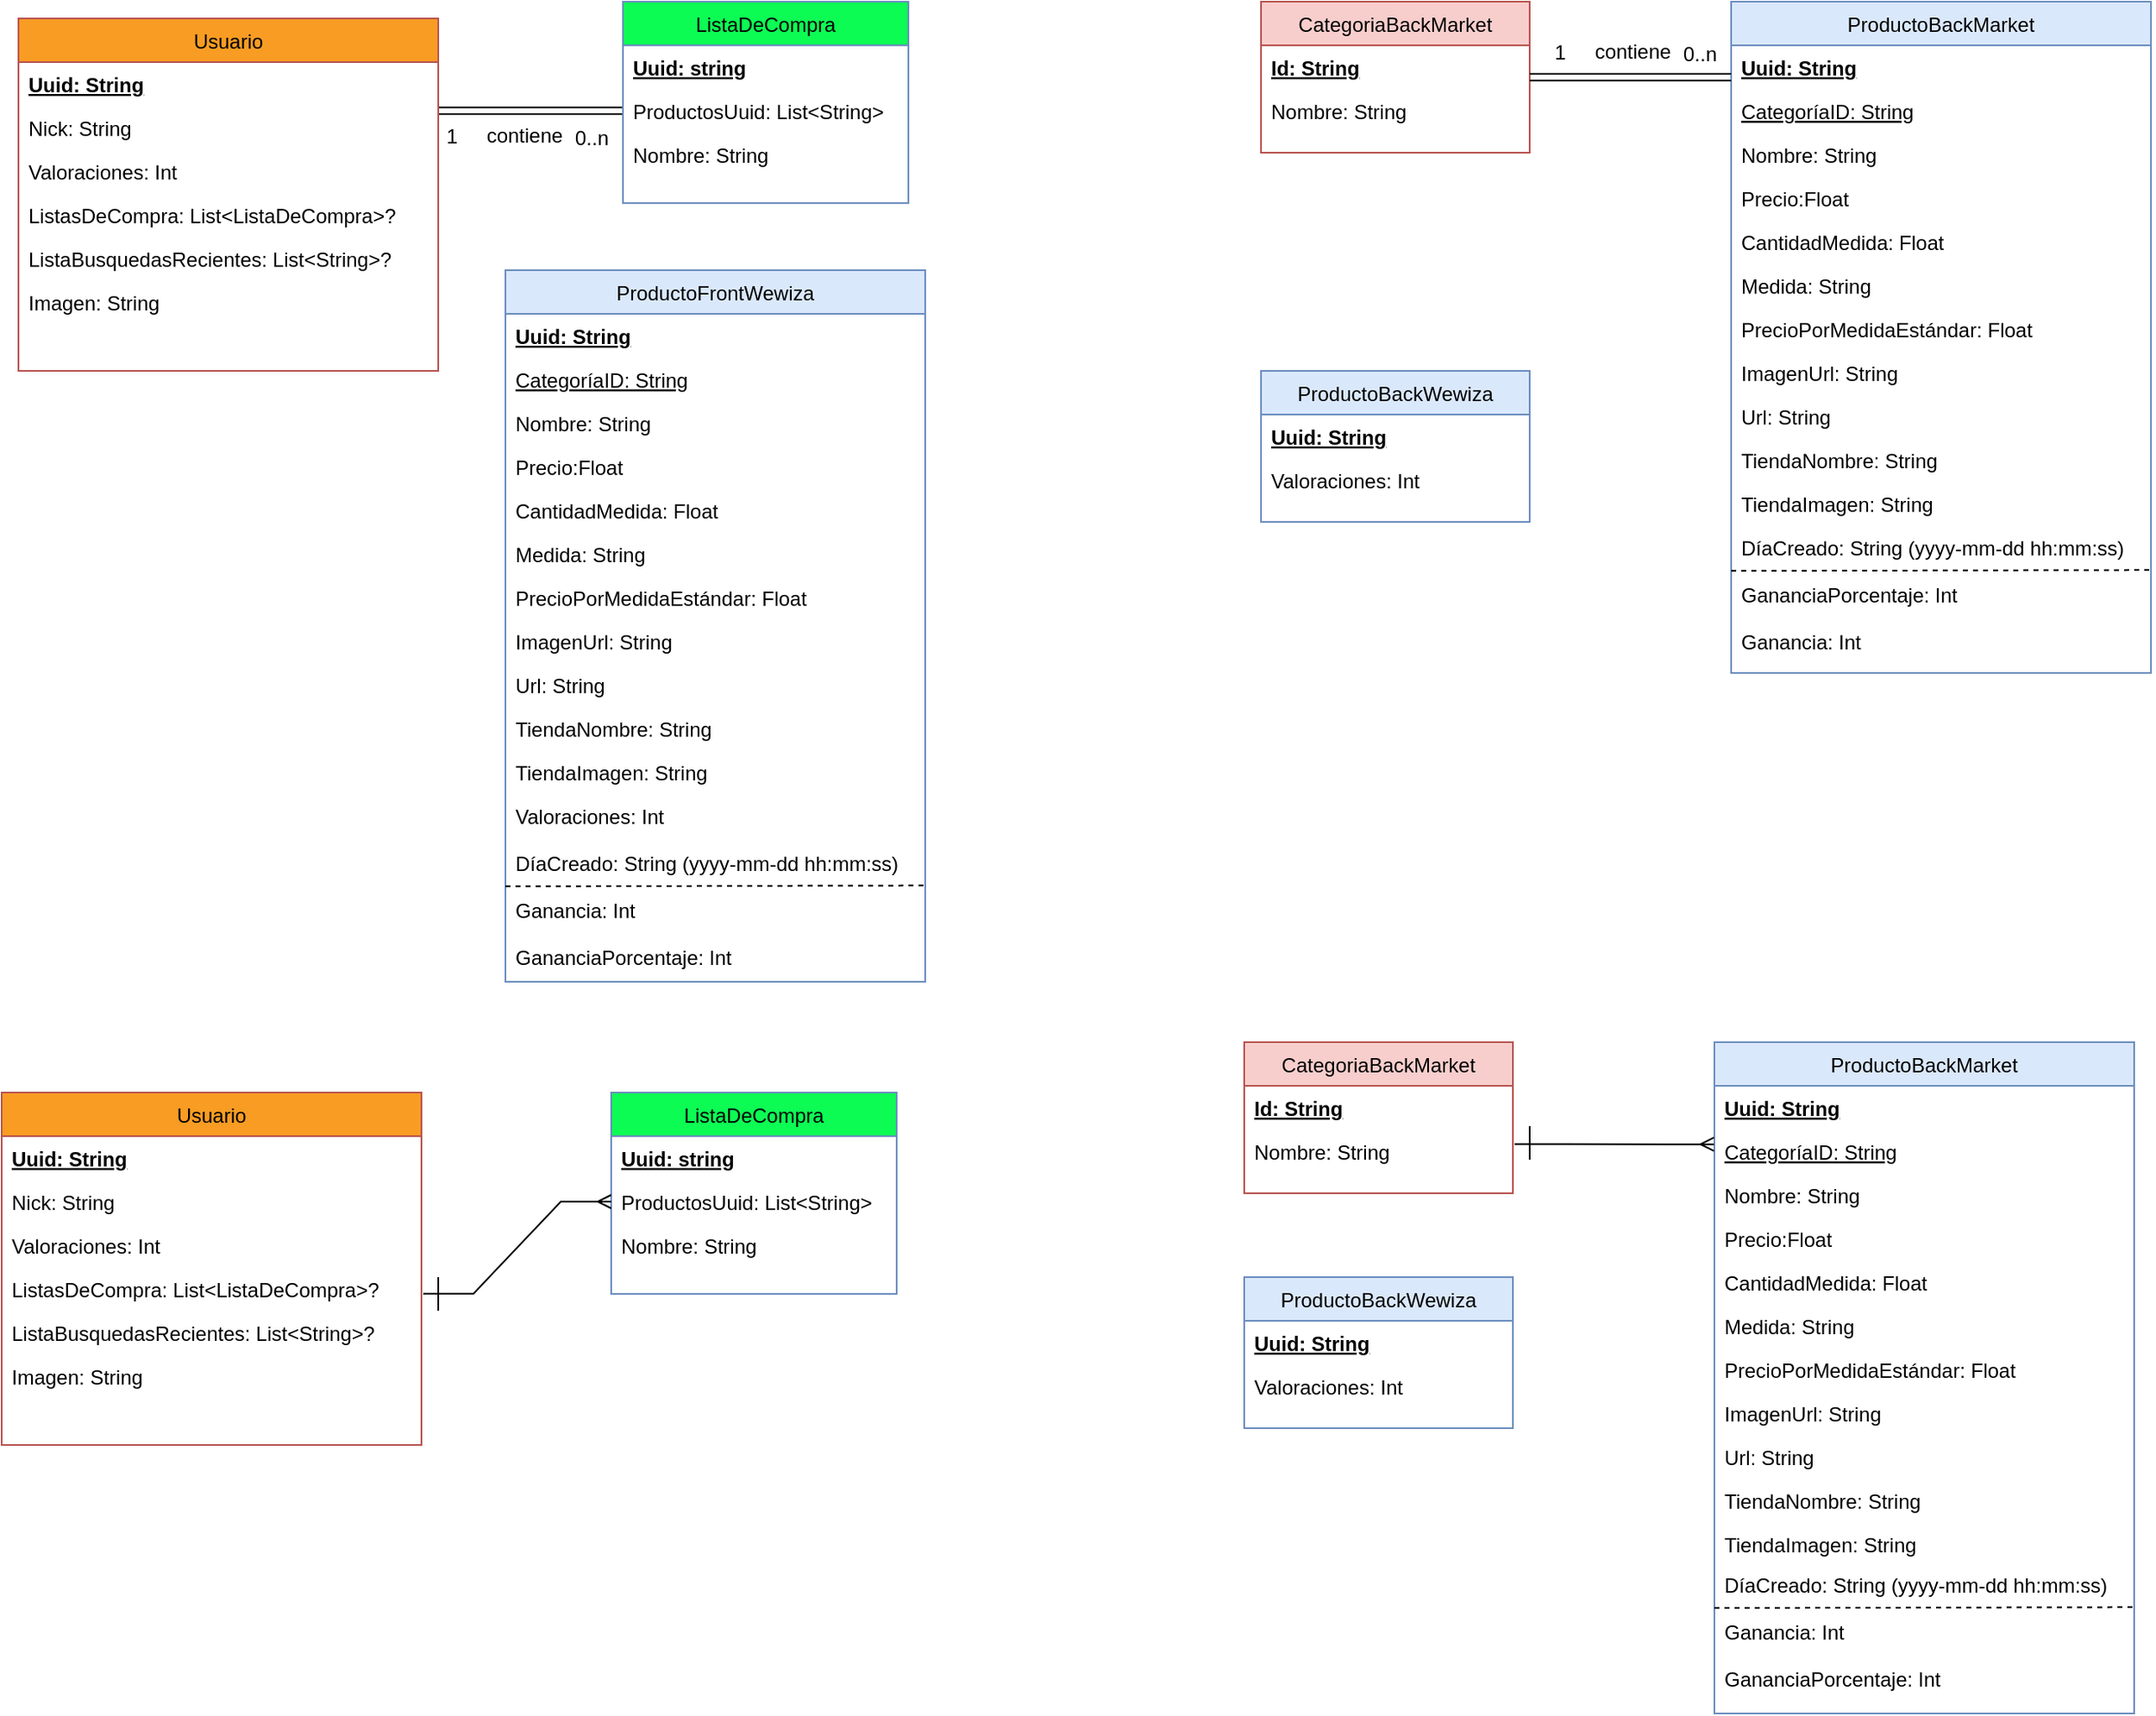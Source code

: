 <mxfile version="24.1.0" type="device">
  <diagram id="C5RBs43oDa-KdzZeNtuy" name="Page-1">
    <mxGraphModel dx="2550" dy="932" grid="1" gridSize="10" guides="1" tooltips="1" connect="1" arrows="1" fold="1" page="1" pageScale="1" pageWidth="827" pageHeight="1169" math="0" shadow="0">
      <root>
        <mxCell id="WIyWlLk6GJQsqaUBKTNV-0" />
        <mxCell id="WIyWlLk6GJQsqaUBKTNV-1" parent="WIyWlLk6GJQsqaUBKTNV-0" />
        <mxCell id="zkfFHV4jXpPFQw0GAbJ--0" value="CategoriaBackMarket" style="swimlane;fontStyle=0;align=center;verticalAlign=top;childLayout=stackLayout;horizontal=1;startSize=26;horizontalStack=0;resizeParent=1;resizeLast=0;collapsible=1;marginBottom=0;rounded=0;shadow=0;strokeWidth=1;fillColor=#f8cecc;strokeColor=#b85450;" parent="WIyWlLk6GJQsqaUBKTNV-1" vertex="1">
          <mxGeometry x="170" y="30" width="160" height="90" as="geometry">
            <mxRectangle x="230" y="140" width="160" height="26" as="alternateBounds" />
          </mxGeometry>
        </mxCell>
        <mxCell id="zkfFHV4jXpPFQw0GAbJ--1" value="Id: String" style="text;align=left;verticalAlign=top;spacingLeft=4;spacingRight=4;overflow=hidden;rotatable=0;points=[[0,0.5],[1,0.5]];portConstraint=eastwest;fontStyle=5" parent="zkfFHV4jXpPFQw0GAbJ--0" vertex="1">
          <mxGeometry y="26" width="160" height="26" as="geometry" />
        </mxCell>
        <mxCell id="zkfFHV4jXpPFQw0GAbJ--2" value="Nombre: String " style="text;align=left;verticalAlign=top;spacingLeft=4;spacingRight=4;overflow=hidden;rotatable=0;points=[[0,0.5],[1,0.5]];portConstraint=eastwest;rounded=0;shadow=0;html=0;" parent="zkfFHV4jXpPFQw0GAbJ--0" vertex="1">
          <mxGeometry y="52" width="160" height="26" as="geometry" />
        </mxCell>
        <mxCell id="PHjL3zb4E9agfxHtKEJs-16" value="" style="shadow=0;strokeWidth=1;rounded=0;curved=0;endFill=1;edgeStyle=elbowEdgeStyle;elbow=vertical;shape=link;" parent="WIyWlLk6GJQsqaUBKTNV-1" source="PHjL3zb4E9agfxHtKEJs-0" target="PHjL3zb4E9agfxHtKEJs-4" edge="1">
          <mxGeometry x="0.5" y="41" relative="1" as="geometry">
            <mxPoint x="-340" y="122" as="sourcePoint" />
            <mxPoint x="-180" y="122" as="targetPoint" />
            <mxPoint x="-40" y="32" as="offset" />
          </mxGeometry>
        </mxCell>
        <mxCell id="zkfFHV4jXpPFQw0GAbJ--17" value="ProductoBackMarket" style="swimlane;fontStyle=0;align=center;verticalAlign=top;childLayout=stackLayout;horizontal=1;startSize=26;horizontalStack=0;resizeParent=1;resizeLast=0;collapsible=1;marginBottom=0;rounded=0;shadow=0;strokeWidth=1;fillColor=#dae8fc;strokeColor=#6c8ebf;" parent="WIyWlLk6GJQsqaUBKTNV-1" vertex="1">
          <mxGeometry x="450" y="30" width="250" height="400" as="geometry">
            <mxRectangle x="510" y="110" width="160" height="26" as="alternateBounds" />
          </mxGeometry>
        </mxCell>
        <mxCell id="zkfFHV4jXpPFQw0GAbJ--18" value="Uuid: String" style="text;align=left;verticalAlign=top;spacingLeft=4;spacingRight=4;overflow=hidden;rotatable=0;points=[[0,0.5],[1,0.5]];portConstraint=eastwest;fontStyle=5" parent="zkfFHV4jXpPFQw0GAbJ--17" vertex="1">
          <mxGeometry y="26" width="250" height="26" as="geometry" />
        </mxCell>
        <mxCell id="zkfFHV4jXpPFQw0GAbJ--21" value="CategoríaID: String" style="text;align=left;verticalAlign=top;spacingLeft=4;spacingRight=4;overflow=hidden;rotatable=0;points=[[0,0.5],[1,0.5]];portConstraint=eastwest;rounded=0;shadow=0;html=0;fontStyle=4" parent="zkfFHV4jXpPFQw0GAbJ--17" vertex="1">
          <mxGeometry y="52" width="250" height="26" as="geometry" />
        </mxCell>
        <mxCell id="zkfFHV4jXpPFQw0GAbJ--20" value="Nombre: String " style="text;align=left;verticalAlign=top;spacingLeft=4;spacingRight=4;overflow=hidden;rotatable=0;points=[[0,0.5],[1,0.5]];portConstraint=eastwest;rounded=0;shadow=0;html=0;" parent="zkfFHV4jXpPFQw0GAbJ--17" vertex="1">
          <mxGeometry y="78" width="250" height="26" as="geometry" />
        </mxCell>
        <mxCell id="Ql1Ml1l2v5iubV9nircI-4" value="Precio:Float" style="text;align=left;verticalAlign=top;spacingLeft=4;spacingRight=4;overflow=hidden;rotatable=0;points=[[0,0.5],[1,0.5]];portConstraint=eastwest;rounded=0;shadow=0;html=0;" parent="zkfFHV4jXpPFQw0GAbJ--17" vertex="1">
          <mxGeometry y="104" width="250" height="26" as="geometry" />
        </mxCell>
        <mxCell id="aAiKhxAjhlQlhm9DLPLD-0" value="CantidadMedida: Float" style="text;align=left;verticalAlign=top;spacingLeft=4;spacingRight=4;overflow=hidden;rotatable=0;points=[[0,0.5],[1,0.5]];portConstraint=eastwest;rounded=0;shadow=0;html=0;" parent="zkfFHV4jXpPFQw0GAbJ--17" vertex="1">
          <mxGeometry y="130" width="250" height="26" as="geometry" />
        </mxCell>
        <mxCell id="W3xqGxwHMfC7LbUezWf3-0" value="Medida: String " style="text;align=left;verticalAlign=top;spacingLeft=4;spacingRight=4;overflow=hidden;rotatable=0;points=[[0,0.5],[1,0.5]];portConstraint=eastwest;rounded=0;shadow=0;html=0;" parent="zkfFHV4jXpPFQw0GAbJ--17" vertex="1">
          <mxGeometry y="156" width="250" height="26" as="geometry" />
        </mxCell>
        <mxCell id="Ql1Ml1l2v5iubV9nircI-5" value="PrecioPorMedidaEstándar: Float&#xa;" style="text;align=left;verticalAlign=top;spacingLeft=4;spacingRight=4;overflow=hidden;rotatable=0;points=[[0,0.5],[1,0.5]];portConstraint=eastwest;rounded=0;shadow=0;html=0;" parent="zkfFHV4jXpPFQw0GAbJ--17" vertex="1">
          <mxGeometry y="182" width="250" height="26" as="geometry" />
        </mxCell>
        <mxCell id="Ql1Ml1l2v5iubV9nircI-0" value="ImagenUrl: String " style="text;align=left;verticalAlign=top;spacingLeft=4;spacingRight=4;overflow=hidden;rotatable=0;points=[[0,0.5],[1,0.5]];portConstraint=eastwest;rounded=0;shadow=0;html=0;" parent="zkfFHV4jXpPFQw0GAbJ--17" vertex="1">
          <mxGeometry y="208" width="250" height="26" as="geometry" />
        </mxCell>
        <mxCell id="Ql1Ml1l2v5iubV9nircI-1" value="Url: String " style="text;align=left;verticalAlign=top;spacingLeft=4;spacingRight=4;overflow=hidden;rotatable=0;points=[[0,0.5],[1,0.5]];portConstraint=eastwest;rounded=0;shadow=0;html=0;" parent="zkfFHV4jXpPFQw0GAbJ--17" vertex="1">
          <mxGeometry y="234" width="250" height="26" as="geometry" />
        </mxCell>
        <mxCell id="Ql1Ml1l2v5iubV9nircI-6" value="TiendaNombre: String &#xa;" style="text;align=left;verticalAlign=top;spacingLeft=4;spacingRight=4;overflow=hidden;rotatable=0;points=[[0,0.5],[1,0.5]];portConstraint=eastwest;rounded=0;shadow=0;html=0;" parent="zkfFHV4jXpPFQw0GAbJ--17" vertex="1">
          <mxGeometry y="260" width="250" height="26" as="geometry" />
        </mxCell>
        <mxCell id="W3xqGxwHMfC7LbUezWf3-1" value="TiendaImagen: String &#xa;" style="text;align=left;verticalAlign=top;spacingLeft=4;spacingRight=4;overflow=hidden;rotatable=0;points=[[0,0.5],[1,0.5]];portConstraint=eastwest;rounded=0;shadow=0;html=0;" parent="zkfFHV4jXpPFQw0GAbJ--17" vertex="1">
          <mxGeometry y="286" width="250" height="26" as="geometry" />
        </mxCell>
        <mxCell id="MnEddzKOCu1XCt_CTNCC-14" value="DíaCreado: String (yyyy-mm-dd hh:mm:ss)" style="text;align=left;verticalAlign=top;spacingLeft=4;spacingRight=4;overflow=hidden;rotatable=0;points=[[0,0.5],[1,0.5]];portConstraint=eastwest;rounded=0;shadow=0;html=0;" vertex="1" parent="zkfFHV4jXpPFQw0GAbJ--17">
          <mxGeometry y="312" width="250" height="28" as="geometry" />
        </mxCell>
        <mxCell id="MnEddzKOCu1XCt_CTNCC-15" value="" style="endArrow=none;dashed=1;html=1;rounded=0;entryX=1.002;entryY=0.952;entryDx=0;entryDy=0;entryPerimeter=0;" edge="1" parent="zkfFHV4jXpPFQw0GAbJ--17" target="MnEddzKOCu1XCt_CTNCC-14">
          <mxGeometry width="50" height="50" relative="1" as="geometry">
            <mxPoint y="339.17" as="sourcePoint" />
            <mxPoint x="200" y="339.17" as="targetPoint" />
          </mxGeometry>
        </mxCell>
        <mxCell id="MnEddzKOCu1XCt_CTNCC-17" value="GananciaPorcentaje: Int&#xa;" style="text;align=left;verticalAlign=top;spacingLeft=4;spacingRight=4;overflow=hidden;rotatable=0;points=[[0,0.5],[1,0.5]];portConstraint=eastwest;rounded=0;shadow=0;html=0;" vertex="1" parent="zkfFHV4jXpPFQw0GAbJ--17">
          <mxGeometry y="340" width="250" height="28" as="geometry" />
        </mxCell>
        <mxCell id="MnEddzKOCu1XCt_CTNCC-16" value="Ganancia: Int&#xa;" style="text;align=left;verticalAlign=top;spacingLeft=4;spacingRight=4;overflow=hidden;rotatable=0;points=[[0,0.5],[1,0.5]];portConstraint=eastwest;rounded=0;shadow=0;html=0;" vertex="1" parent="zkfFHV4jXpPFQw0GAbJ--17">
          <mxGeometry y="368" width="250" height="28" as="geometry" />
        </mxCell>
        <mxCell id="zkfFHV4jXpPFQw0GAbJ--26" value="" style="endArrow=open;shadow=0;strokeWidth=1;rounded=0;curved=0;endFill=1;edgeStyle=elbowEdgeStyle;elbow=vertical;shape=link;" parent="WIyWlLk6GJQsqaUBKTNV-1" source="zkfFHV4jXpPFQw0GAbJ--0" target="zkfFHV4jXpPFQw0GAbJ--17" edge="1">
          <mxGeometry x="0.5" y="41" relative="1" as="geometry">
            <mxPoint x="320" y="112" as="sourcePoint" />
            <mxPoint x="480" y="112" as="targetPoint" />
            <mxPoint x="-40" y="32" as="offset" />
          </mxGeometry>
        </mxCell>
        <mxCell id="zkfFHV4jXpPFQw0GAbJ--28" value="0..n" style="resizable=0;align=right;verticalAlign=bottom;labelBackgroundColor=none;fontSize=12;" parent="zkfFHV4jXpPFQw0GAbJ--26" connectable="0" vertex="1">
          <mxGeometry x="1" relative="1" as="geometry">
            <mxPoint x="-7" y="-5" as="offset" />
          </mxGeometry>
        </mxCell>
        <mxCell id="zkfFHV4jXpPFQw0GAbJ--29" value="contiene" style="text;html=1;resizable=0;points=[];;align=center;verticalAlign=middle;labelBackgroundColor=none;rounded=0;shadow=0;strokeWidth=1;fontSize=12;" parent="zkfFHV4jXpPFQw0GAbJ--26" vertex="1" connectable="0">
          <mxGeometry x="0.5" y="49" relative="1" as="geometry">
            <mxPoint x="-29" y="34" as="offset" />
          </mxGeometry>
        </mxCell>
        <mxCell id="PHjL3zb4E9agfxHtKEJs-0" value="Usuario" style="swimlane;fontStyle=0;align=center;verticalAlign=top;childLayout=stackLayout;horizontal=1;startSize=26;horizontalStack=0;resizeParent=1;resizeLast=0;collapsible=1;marginBottom=0;rounded=0;shadow=0;strokeWidth=1;fillColor=#F89C23;strokeColor=#b85450;" parent="WIyWlLk6GJQsqaUBKTNV-1" vertex="1">
          <mxGeometry x="-570" y="40" width="250" height="210" as="geometry">
            <mxRectangle x="230" y="140" width="160" height="26" as="alternateBounds" />
          </mxGeometry>
        </mxCell>
        <mxCell id="PHjL3zb4E9agfxHtKEJs-1" value="Uuid: String" style="text;align=left;verticalAlign=top;spacingLeft=4;spacingRight=4;overflow=hidden;rotatable=0;points=[[0,0.5],[1,0.5]];portConstraint=eastwest;fontStyle=5" parent="PHjL3zb4E9agfxHtKEJs-0" vertex="1">
          <mxGeometry y="26" width="250" height="26" as="geometry" />
        </mxCell>
        <mxCell id="PHjL3zb4E9agfxHtKEJs-2" value="Nick: String " style="text;align=left;verticalAlign=top;spacingLeft=4;spacingRight=4;overflow=hidden;rotatable=0;points=[[0,0.5],[1,0.5]];portConstraint=eastwest;rounded=0;shadow=0;html=0;" parent="PHjL3zb4E9agfxHtKEJs-0" vertex="1">
          <mxGeometry y="52" width="250" height="26" as="geometry" />
        </mxCell>
        <mxCell id="PHjL3zb4E9agfxHtKEJs-22" value="Valoraciones: Int" style="text;align=left;verticalAlign=top;spacingLeft=4;spacingRight=4;overflow=hidden;rotatable=0;points=[[0,0.5],[1,0.5]];portConstraint=eastwest;rounded=0;shadow=0;html=0;" parent="PHjL3zb4E9agfxHtKEJs-0" vertex="1">
          <mxGeometry y="78" width="250" height="26" as="geometry" />
        </mxCell>
        <mxCell id="PHjL3zb4E9agfxHtKEJs-23" value="ListasDeCompra: List&lt;ListaDeCompra&gt;?" style="text;align=left;verticalAlign=top;spacingLeft=4;spacingRight=4;overflow=hidden;rotatable=0;points=[[0,0.5],[1,0.5]];portConstraint=eastwest;rounded=0;shadow=0;html=0;" parent="PHjL3zb4E9agfxHtKEJs-0" vertex="1">
          <mxGeometry y="104" width="250" height="26" as="geometry" />
        </mxCell>
        <mxCell id="t4gH8uNC81vJ_iAcrpW_-8" value="ListaBusquedasRecientes: List&lt;String&gt;?" style="text;align=left;verticalAlign=top;spacingLeft=4;spacingRight=4;overflow=hidden;rotatable=0;points=[[0,0.5],[1,0.5]];portConstraint=eastwest;rounded=0;shadow=0;html=0;" parent="PHjL3zb4E9agfxHtKEJs-0" vertex="1">
          <mxGeometry y="130" width="250" height="26" as="geometry" />
        </mxCell>
        <mxCell id="t4gH8uNC81vJ_iAcrpW_-9" value="Imagen: String " style="text;align=left;verticalAlign=top;spacingLeft=4;spacingRight=4;overflow=hidden;rotatable=0;points=[[0,0.5],[1,0.5]];portConstraint=eastwest;rounded=0;shadow=0;html=0;" parent="PHjL3zb4E9agfxHtKEJs-0" vertex="1">
          <mxGeometry y="156" width="250" height="26" as="geometry" />
        </mxCell>
        <mxCell id="PHjL3zb4E9agfxHtKEJs-4" value="ListaDeCompra" style="swimlane;fontStyle=0;align=center;verticalAlign=top;childLayout=stackLayout;horizontal=1;startSize=26;horizontalStack=0;resizeParent=1;resizeLast=0;collapsible=1;marginBottom=0;rounded=0;shadow=0;strokeWidth=1;fillColor=#0DFC54;strokeColor=#6c8ebf;" parent="WIyWlLk6GJQsqaUBKTNV-1" vertex="1">
          <mxGeometry x="-210" y="30" width="170" height="120" as="geometry">
            <mxRectangle x="510" y="110" width="160" height="26" as="alternateBounds" />
          </mxGeometry>
        </mxCell>
        <mxCell id="PHjL3zb4E9agfxHtKEJs-5" value="Uuid: string" style="text;align=left;verticalAlign=top;spacingLeft=4;spacingRight=4;overflow=hidden;rotatable=0;points=[[0,0.5],[1,0.5]];portConstraint=eastwest;fontStyle=5" parent="PHjL3zb4E9agfxHtKEJs-4" vertex="1">
          <mxGeometry y="26" width="170" height="26" as="geometry" />
        </mxCell>
        <mxCell id="PHjL3zb4E9agfxHtKEJs-76" value="ProductosUuid: List&lt;String&gt;" style="text;align=left;verticalAlign=top;spacingLeft=4;spacingRight=4;overflow=hidden;rotatable=0;points=[[0,0.5],[1,0.5]];portConstraint=eastwest;rounded=0;shadow=0;html=0;" parent="PHjL3zb4E9agfxHtKEJs-4" vertex="1">
          <mxGeometry y="52" width="170" height="26" as="geometry" />
        </mxCell>
        <mxCell id="t4gH8uNC81vJ_iAcrpW_-14" value="Nombre: String" style="text;align=left;verticalAlign=top;spacingLeft=4;spacingRight=4;overflow=hidden;rotatable=0;points=[[0,0.5],[1,0.5]];portConstraint=eastwest;rounded=0;shadow=0;html=0;" parent="PHjL3zb4E9agfxHtKEJs-4" vertex="1">
          <mxGeometry y="78" width="170" height="26" as="geometry" />
        </mxCell>
        <mxCell id="PHjL3zb4E9agfxHtKEJs-42" value="ProductoBackWewiza" style="swimlane;fontStyle=0;align=center;verticalAlign=top;childLayout=stackLayout;horizontal=1;startSize=26;horizontalStack=0;resizeParent=1;resizeLast=0;collapsible=1;marginBottom=0;rounded=0;shadow=0;strokeWidth=1;fillColor=#dae8fc;strokeColor=#6c8ebf;" parent="WIyWlLk6GJQsqaUBKTNV-1" vertex="1">
          <mxGeometry x="170" y="250" width="160" height="90" as="geometry">
            <mxRectangle x="510" y="110" width="160" height="26" as="alternateBounds" />
          </mxGeometry>
        </mxCell>
        <mxCell id="PHjL3zb4E9agfxHtKEJs-43" value="Uuid: String" style="text;align=left;verticalAlign=top;spacingLeft=4;spacingRight=4;overflow=hidden;rotatable=0;points=[[0,0.5],[1,0.5]];portConstraint=eastwest;fontStyle=5" parent="PHjL3zb4E9agfxHtKEJs-42" vertex="1">
          <mxGeometry y="26" width="160" height="26" as="geometry" />
        </mxCell>
        <mxCell id="PHjL3zb4E9agfxHtKEJs-45" value="Valoraciones: Int&#xa;" style="text;align=left;verticalAlign=top;spacingLeft=4;spacingRight=4;overflow=hidden;rotatable=0;points=[[0,0.5],[1,0.5]];portConstraint=eastwest;rounded=0;shadow=0;html=0;" parent="PHjL3zb4E9agfxHtKEJs-42" vertex="1">
          <mxGeometry y="52" width="160" height="28" as="geometry" />
        </mxCell>
        <mxCell id="PHjL3zb4E9agfxHtKEJs-46" value="ProductoFrontWewiza" style="swimlane;fontStyle=0;align=center;verticalAlign=top;childLayout=stackLayout;horizontal=1;startSize=26;horizontalStack=0;resizeParent=1;resizeLast=0;collapsible=1;marginBottom=0;rounded=0;shadow=0;strokeWidth=1;fillColor=#dae8fc;strokeColor=#6c8ebf;" parent="WIyWlLk6GJQsqaUBKTNV-1" vertex="1">
          <mxGeometry x="-280" y="190" width="250" height="424" as="geometry">
            <mxRectangle x="510" y="110" width="160" height="26" as="alternateBounds" />
          </mxGeometry>
        </mxCell>
        <mxCell id="PHjL3zb4E9agfxHtKEJs-47" value="Uuid: String" style="text;align=left;verticalAlign=top;spacingLeft=4;spacingRight=4;overflow=hidden;rotatable=0;points=[[0,0.5],[1,0.5]];portConstraint=eastwest;fontStyle=5" parent="PHjL3zb4E9agfxHtKEJs-46" vertex="1">
          <mxGeometry y="26" width="250" height="26" as="geometry" />
        </mxCell>
        <mxCell id="PHjL3zb4E9agfxHtKEJs-48" value="CategoríaID: String" style="text;align=left;verticalAlign=top;spacingLeft=4;spacingRight=4;overflow=hidden;rotatable=0;points=[[0,0.5],[1,0.5]];portConstraint=eastwest;rounded=0;shadow=0;html=0;fontStyle=4" parent="PHjL3zb4E9agfxHtKEJs-46" vertex="1">
          <mxGeometry y="52" width="250" height="26" as="geometry" />
        </mxCell>
        <mxCell id="PHjL3zb4E9agfxHtKEJs-49" value="Nombre: String " style="text;align=left;verticalAlign=top;spacingLeft=4;spacingRight=4;overflow=hidden;rotatable=0;points=[[0,0.5],[1,0.5]];portConstraint=eastwest;rounded=0;shadow=0;html=0;" parent="PHjL3zb4E9agfxHtKEJs-46" vertex="1">
          <mxGeometry y="78" width="250" height="26" as="geometry" />
        </mxCell>
        <mxCell id="PHjL3zb4E9agfxHtKEJs-50" value="Precio:Float" style="text;align=left;verticalAlign=top;spacingLeft=4;spacingRight=4;overflow=hidden;rotatable=0;points=[[0,0.5],[1,0.5]];portConstraint=eastwest;rounded=0;shadow=0;html=0;" parent="PHjL3zb4E9agfxHtKEJs-46" vertex="1">
          <mxGeometry y="104" width="250" height="26" as="geometry" />
        </mxCell>
        <mxCell id="PHjL3zb4E9agfxHtKEJs-51" value="CantidadMedida: Float" style="text;align=left;verticalAlign=top;spacingLeft=4;spacingRight=4;overflow=hidden;rotatable=0;points=[[0,0.5],[1,0.5]];portConstraint=eastwest;rounded=0;shadow=0;html=0;" parent="PHjL3zb4E9agfxHtKEJs-46" vertex="1">
          <mxGeometry y="130" width="250" height="26" as="geometry" />
        </mxCell>
        <mxCell id="PHjL3zb4E9agfxHtKEJs-52" value="Medida: String " style="text;align=left;verticalAlign=top;spacingLeft=4;spacingRight=4;overflow=hidden;rotatable=0;points=[[0,0.5],[1,0.5]];portConstraint=eastwest;rounded=0;shadow=0;html=0;" parent="PHjL3zb4E9agfxHtKEJs-46" vertex="1">
          <mxGeometry y="156" width="250" height="26" as="geometry" />
        </mxCell>
        <mxCell id="PHjL3zb4E9agfxHtKEJs-53" value="PrecioPorMedidaEstándar: Float&#xa;" style="text;align=left;verticalAlign=top;spacingLeft=4;spacingRight=4;overflow=hidden;rotatable=0;points=[[0,0.5],[1,0.5]];portConstraint=eastwest;rounded=0;shadow=0;html=0;" parent="PHjL3zb4E9agfxHtKEJs-46" vertex="1">
          <mxGeometry y="182" width="250" height="26" as="geometry" />
        </mxCell>
        <mxCell id="PHjL3zb4E9agfxHtKEJs-54" value="ImagenUrl: String " style="text;align=left;verticalAlign=top;spacingLeft=4;spacingRight=4;overflow=hidden;rotatable=0;points=[[0,0.5],[1,0.5]];portConstraint=eastwest;rounded=0;shadow=0;html=0;" parent="PHjL3zb4E9agfxHtKEJs-46" vertex="1">
          <mxGeometry y="208" width="250" height="26" as="geometry" />
        </mxCell>
        <mxCell id="PHjL3zb4E9agfxHtKEJs-55" value="Url: String " style="text;align=left;verticalAlign=top;spacingLeft=4;spacingRight=4;overflow=hidden;rotatable=0;points=[[0,0.5],[1,0.5]];portConstraint=eastwest;rounded=0;shadow=0;html=0;" parent="PHjL3zb4E9agfxHtKEJs-46" vertex="1">
          <mxGeometry y="234" width="250" height="26" as="geometry" />
        </mxCell>
        <mxCell id="PHjL3zb4E9agfxHtKEJs-56" value="TiendaNombre: String &#xa;" style="text;align=left;verticalAlign=top;spacingLeft=4;spacingRight=4;overflow=hidden;rotatable=0;points=[[0,0.5],[1,0.5]];portConstraint=eastwest;rounded=0;shadow=0;html=0;" parent="PHjL3zb4E9agfxHtKEJs-46" vertex="1">
          <mxGeometry y="260" width="250" height="26" as="geometry" />
        </mxCell>
        <mxCell id="PHjL3zb4E9agfxHtKEJs-57" value="TiendaImagen: String &#xa;" style="text;align=left;verticalAlign=top;spacingLeft=4;spacingRight=4;overflow=hidden;rotatable=0;points=[[0,0.5],[1,0.5]];portConstraint=eastwest;rounded=0;shadow=0;html=0;" parent="PHjL3zb4E9agfxHtKEJs-46" vertex="1">
          <mxGeometry y="286" width="250" height="26" as="geometry" />
        </mxCell>
        <mxCell id="PHjL3zb4E9agfxHtKEJs-58" value="Valoraciones: Int&#xa;" style="text;align=left;verticalAlign=top;spacingLeft=4;spacingRight=4;overflow=hidden;rotatable=0;points=[[0,0.5],[1,0.5]];portConstraint=eastwest;rounded=0;shadow=0;html=0;" parent="PHjL3zb4E9agfxHtKEJs-46" vertex="1">
          <mxGeometry y="312" width="250" height="28" as="geometry" />
        </mxCell>
        <mxCell id="MnEddzKOCu1XCt_CTNCC-7" value="DíaCreado: String (yyyy-mm-dd hh:mm:ss)" style="text;align=left;verticalAlign=top;spacingLeft=4;spacingRight=4;overflow=hidden;rotatable=0;points=[[0,0.5],[1,0.5]];portConstraint=eastwest;rounded=0;shadow=0;html=0;" vertex="1" parent="PHjL3zb4E9agfxHtKEJs-46">
          <mxGeometry y="340" width="250" height="28" as="geometry" />
        </mxCell>
        <mxCell id="MnEddzKOCu1XCt_CTNCC-2" value="" style="endArrow=none;dashed=1;html=1;rounded=0;entryX=1.002;entryY=0.952;entryDx=0;entryDy=0;entryPerimeter=0;" edge="1" parent="PHjL3zb4E9agfxHtKEJs-46" target="MnEddzKOCu1XCt_CTNCC-7">
          <mxGeometry width="50" height="50" relative="1" as="geometry">
            <mxPoint y="367.17" as="sourcePoint" />
            <mxPoint x="200" y="367.17" as="targetPoint" />
          </mxGeometry>
        </mxCell>
        <mxCell id="MnEddzKOCu1XCt_CTNCC-0" value="Ganancia: Int&#xa;" style="text;align=left;verticalAlign=top;spacingLeft=4;spacingRight=4;overflow=hidden;rotatable=0;points=[[0,0.5],[1,0.5]];portConstraint=eastwest;rounded=0;shadow=0;html=0;" vertex="1" parent="PHjL3zb4E9agfxHtKEJs-46">
          <mxGeometry y="368" width="250" height="28" as="geometry" />
        </mxCell>
        <mxCell id="MnEddzKOCu1XCt_CTNCC-1" value="GananciaPorcentaje: Int&#xa;" style="text;align=left;verticalAlign=top;spacingLeft=4;spacingRight=4;overflow=hidden;rotatable=0;points=[[0,0.5],[1,0.5]];portConstraint=eastwest;rounded=0;shadow=0;html=0;" vertex="1" parent="PHjL3zb4E9agfxHtKEJs-46">
          <mxGeometry y="396" width="250" height="28" as="geometry" />
        </mxCell>
        <mxCell id="PHjL3zb4E9agfxHtKEJs-79" value="1" style="resizable=0;align=right;verticalAlign=bottom;labelBackgroundColor=none;fontSize=12;" parent="WIyWlLk6GJQsqaUBKTNV-1" connectable="0" vertex="1">
          <mxGeometry x="360.0" y="70.001" as="geometry">
            <mxPoint x="-7" y="-1" as="offset" />
          </mxGeometry>
        </mxCell>
        <mxCell id="PHjL3zb4E9agfxHtKEJs-83" value="0..n" style="resizable=0;align=right;verticalAlign=bottom;labelBackgroundColor=none;fontSize=12;" parent="WIyWlLk6GJQsqaUBKTNV-1" connectable="0" vertex="1">
          <mxGeometry x="-217.0" y="120.001" as="geometry" />
        </mxCell>
        <mxCell id="PHjL3zb4E9agfxHtKEJs-84" value="contiene" style="text;html=1;resizable=0;points=[];;align=center;verticalAlign=middle;labelBackgroundColor=none;rounded=0;shadow=0;strokeWidth=1;fontSize=12;" parent="WIyWlLk6GJQsqaUBKTNV-1" vertex="1" connectable="0">
          <mxGeometry x="-269.588" y="110.001" as="geometry" />
        </mxCell>
        <mxCell id="PHjL3zb4E9agfxHtKEJs-85" value="1" style="resizable=0;align=right;verticalAlign=bottom;labelBackgroundColor=none;fontSize=12;" parent="WIyWlLk6GJQsqaUBKTNV-1" connectable="0" vertex="1">
          <mxGeometry x="-300.0" y="120.061" as="geometry">
            <mxPoint x="-7" y="-1" as="offset" />
          </mxGeometry>
        </mxCell>
        <mxCell id="t4gH8uNC81vJ_iAcrpW_-24" value="Usuario" style="swimlane;fontStyle=0;align=center;verticalAlign=top;childLayout=stackLayout;horizontal=1;startSize=26;horizontalStack=0;resizeParent=1;resizeLast=0;collapsible=1;marginBottom=0;rounded=0;shadow=0;strokeWidth=1;fillColor=#F89C23;strokeColor=#b85450;" parent="WIyWlLk6GJQsqaUBKTNV-1" vertex="1">
          <mxGeometry x="-580" y="680" width="250" height="210" as="geometry">
            <mxRectangle x="230" y="140" width="160" height="26" as="alternateBounds" />
          </mxGeometry>
        </mxCell>
        <mxCell id="t4gH8uNC81vJ_iAcrpW_-25" value="Uuid: String" style="text;align=left;verticalAlign=top;spacingLeft=4;spacingRight=4;overflow=hidden;rotatable=0;points=[[0,0.5],[1,0.5]];portConstraint=eastwest;fontStyle=5" parent="t4gH8uNC81vJ_iAcrpW_-24" vertex="1">
          <mxGeometry y="26" width="250" height="26" as="geometry" />
        </mxCell>
        <mxCell id="t4gH8uNC81vJ_iAcrpW_-26" value="Nick: String " style="text;align=left;verticalAlign=top;spacingLeft=4;spacingRight=4;overflow=hidden;rotatable=0;points=[[0,0.5],[1,0.5]];portConstraint=eastwest;rounded=0;shadow=0;html=0;" parent="t4gH8uNC81vJ_iAcrpW_-24" vertex="1">
          <mxGeometry y="52" width="250" height="26" as="geometry" />
        </mxCell>
        <mxCell id="t4gH8uNC81vJ_iAcrpW_-27" value="Valoraciones: Int" style="text;align=left;verticalAlign=top;spacingLeft=4;spacingRight=4;overflow=hidden;rotatable=0;points=[[0,0.5],[1,0.5]];portConstraint=eastwest;rounded=0;shadow=0;html=0;" parent="t4gH8uNC81vJ_iAcrpW_-24" vertex="1">
          <mxGeometry y="78" width="250" height="26" as="geometry" />
        </mxCell>
        <mxCell id="t4gH8uNC81vJ_iAcrpW_-28" value="ListasDeCompra: List&lt;ListaDeCompra&gt;?" style="text;align=left;verticalAlign=top;spacingLeft=4;spacingRight=4;overflow=hidden;rotatable=0;points=[[0,0.5],[1,0.5]];portConstraint=eastwest;rounded=0;shadow=0;html=0;" parent="t4gH8uNC81vJ_iAcrpW_-24" vertex="1">
          <mxGeometry y="104" width="250" height="26" as="geometry" />
        </mxCell>
        <mxCell id="t4gH8uNC81vJ_iAcrpW_-29" value="ListaBusquedasRecientes: List&lt;String&gt;?" style="text;align=left;verticalAlign=top;spacingLeft=4;spacingRight=4;overflow=hidden;rotatable=0;points=[[0,0.5],[1,0.5]];portConstraint=eastwest;rounded=0;shadow=0;html=0;" parent="t4gH8uNC81vJ_iAcrpW_-24" vertex="1">
          <mxGeometry y="130" width="250" height="26" as="geometry" />
        </mxCell>
        <mxCell id="t4gH8uNC81vJ_iAcrpW_-30" value="Imagen: String " style="text;align=left;verticalAlign=top;spacingLeft=4;spacingRight=4;overflow=hidden;rotatable=0;points=[[0,0.5],[1,0.5]];portConstraint=eastwest;rounded=0;shadow=0;html=0;" parent="t4gH8uNC81vJ_iAcrpW_-24" vertex="1">
          <mxGeometry y="156" width="250" height="26" as="geometry" />
        </mxCell>
        <mxCell id="t4gH8uNC81vJ_iAcrpW_-31" value="ListaDeCompra" style="swimlane;fontStyle=0;align=center;verticalAlign=top;childLayout=stackLayout;horizontal=1;startSize=26;horizontalStack=0;resizeParent=1;resizeLast=0;collapsible=1;marginBottom=0;rounded=0;shadow=0;strokeWidth=1;fillColor=#0DFC54;strokeColor=#6c8ebf;" parent="WIyWlLk6GJQsqaUBKTNV-1" vertex="1">
          <mxGeometry x="-217" y="680" width="170" height="120" as="geometry">
            <mxRectangle x="510" y="110" width="160" height="26" as="alternateBounds" />
          </mxGeometry>
        </mxCell>
        <mxCell id="t4gH8uNC81vJ_iAcrpW_-32" value="Uuid: string" style="text;align=left;verticalAlign=top;spacingLeft=4;spacingRight=4;overflow=hidden;rotatable=0;points=[[0,0.5],[1,0.5]];portConstraint=eastwest;fontStyle=5" parent="t4gH8uNC81vJ_iAcrpW_-31" vertex="1">
          <mxGeometry y="26" width="170" height="26" as="geometry" />
        </mxCell>
        <mxCell id="t4gH8uNC81vJ_iAcrpW_-33" value="ProductosUuid: List&lt;String&gt;" style="text;align=left;verticalAlign=top;spacingLeft=4;spacingRight=4;overflow=hidden;rotatable=0;points=[[0,0.5],[1,0.5]];portConstraint=eastwest;rounded=0;shadow=0;html=0;" parent="t4gH8uNC81vJ_iAcrpW_-31" vertex="1">
          <mxGeometry y="52" width="170" height="26" as="geometry" />
        </mxCell>
        <mxCell id="t4gH8uNC81vJ_iAcrpW_-34" value="Nombre: String" style="text;align=left;verticalAlign=top;spacingLeft=4;spacingRight=4;overflow=hidden;rotatable=0;points=[[0,0.5],[1,0.5]];portConstraint=eastwest;rounded=0;shadow=0;html=0;" parent="t4gH8uNC81vJ_iAcrpW_-31" vertex="1">
          <mxGeometry y="78" width="170" height="26" as="geometry" />
        </mxCell>
        <mxCell id="t4gH8uNC81vJ_iAcrpW_-55" value="" style="edgeStyle=entityRelationEdgeStyle;fontSize=12;html=1;endArrow=ERmany;rounded=0;exitX=1.004;exitY=0.609;exitDx=0;exitDy=0;exitPerimeter=0;" parent="WIyWlLk6GJQsqaUBKTNV-1" source="t4gH8uNC81vJ_iAcrpW_-28" target="t4gH8uNC81vJ_iAcrpW_-33" edge="1">
          <mxGeometry width="100" height="100" relative="1" as="geometry">
            <mxPoint x="-220" y="860" as="sourcePoint" />
            <mxPoint x="-120" y="760" as="targetPoint" />
          </mxGeometry>
        </mxCell>
        <mxCell id="t4gH8uNC81vJ_iAcrpW_-56" value="" style="endArrow=none;html=1;rounded=0;" parent="WIyWlLk6GJQsqaUBKTNV-1" edge="1">
          <mxGeometry width="50" height="50" relative="1" as="geometry">
            <mxPoint x="-320" y="810" as="sourcePoint" />
            <mxPoint x="-320" y="790" as="targetPoint" />
            <Array as="points" />
          </mxGeometry>
        </mxCell>
        <mxCell id="t4gH8uNC81vJ_iAcrpW_-58" value="CategoriaBackMarket" style="swimlane;fontStyle=0;align=center;verticalAlign=top;childLayout=stackLayout;horizontal=1;startSize=26;horizontalStack=0;resizeParent=1;resizeLast=0;collapsible=1;marginBottom=0;rounded=0;shadow=0;strokeWidth=1;fillColor=#f8cecc;strokeColor=#b85450;" parent="WIyWlLk6GJQsqaUBKTNV-1" vertex="1">
          <mxGeometry x="160" y="650" width="160" height="90" as="geometry">
            <mxRectangle x="230" y="140" width="160" height="26" as="alternateBounds" />
          </mxGeometry>
        </mxCell>
        <mxCell id="t4gH8uNC81vJ_iAcrpW_-59" value="Id: String" style="text;align=left;verticalAlign=top;spacingLeft=4;spacingRight=4;overflow=hidden;rotatable=0;points=[[0,0.5],[1,0.5]];portConstraint=eastwest;fontStyle=5" parent="t4gH8uNC81vJ_iAcrpW_-58" vertex="1">
          <mxGeometry y="26" width="160" height="26" as="geometry" />
        </mxCell>
        <mxCell id="t4gH8uNC81vJ_iAcrpW_-60" value="Nombre: String " style="text;align=left;verticalAlign=top;spacingLeft=4;spacingRight=4;overflow=hidden;rotatable=0;points=[[0,0.5],[1,0.5]];portConstraint=eastwest;rounded=0;shadow=0;html=0;" parent="t4gH8uNC81vJ_iAcrpW_-58" vertex="1">
          <mxGeometry y="52" width="160" height="26" as="geometry" />
        </mxCell>
        <mxCell id="t4gH8uNC81vJ_iAcrpW_-61" value="ProductoBackMarket" style="swimlane;fontStyle=0;align=center;verticalAlign=top;childLayout=stackLayout;horizontal=1;startSize=26;horizontalStack=0;resizeParent=1;resizeLast=0;collapsible=1;marginBottom=0;rounded=0;shadow=0;strokeWidth=1;fillColor=#dae8fc;strokeColor=#6c8ebf;" parent="WIyWlLk6GJQsqaUBKTNV-1" vertex="1">
          <mxGeometry x="440" y="650" width="250" height="400" as="geometry">
            <mxRectangle x="510" y="110" width="160" height="26" as="alternateBounds" />
          </mxGeometry>
        </mxCell>
        <mxCell id="t4gH8uNC81vJ_iAcrpW_-62" value="Uuid: String" style="text;align=left;verticalAlign=top;spacingLeft=4;spacingRight=4;overflow=hidden;rotatable=0;points=[[0,0.5],[1,0.5]];portConstraint=eastwest;fontStyle=5" parent="t4gH8uNC81vJ_iAcrpW_-61" vertex="1">
          <mxGeometry y="26" width="250" height="26" as="geometry" />
        </mxCell>
        <mxCell id="t4gH8uNC81vJ_iAcrpW_-63" value="CategoríaID: String" style="text;align=left;verticalAlign=top;spacingLeft=4;spacingRight=4;overflow=hidden;rotatable=0;points=[[0,0.5],[1,0.5]];portConstraint=eastwest;rounded=0;shadow=0;html=0;fontStyle=4" parent="t4gH8uNC81vJ_iAcrpW_-61" vertex="1">
          <mxGeometry y="52" width="250" height="26" as="geometry" />
        </mxCell>
        <mxCell id="t4gH8uNC81vJ_iAcrpW_-64" value="Nombre: String " style="text;align=left;verticalAlign=top;spacingLeft=4;spacingRight=4;overflow=hidden;rotatable=0;points=[[0,0.5],[1,0.5]];portConstraint=eastwest;rounded=0;shadow=0;html=0;" parent="t4gH8uNC81vJ_iAcrpW_-61" vertex="1">
          <mxGeometry y="78" width="250" height="26" as="geometry" />
        </mxCell>
        <mxCell id="t4gH8uNC81vJ_iAcrpW_-65" value="Precio:Float" style="text;align=left;verticalAlign=top;spacingLeft=4;spacingRight=4;overflow=hidden;rotatable=0;points=[[0,0.5],[1,0.5]];portConstraint=eastwest;rounded=0;shadow=0;html=0;" parent="t4gH8uNC81vJ_iAcrpW_-61" vertex="1">
          <mxGeometry y="104" width="250" height="26" as="geometry" />
        </mxCell>
        <mxCell id="t4gH8uNC81vJ_iAcrpW_-66" value="CantidadMedida: Float" style="text;align=left;verticalAlign=top;spacingLeft=4;spacingRight=4;overflow=hidden;rotatable=0;points=[[0,0.5],[1,0.5]];portConstraint=eastwest;rounded=0;shadow=0;html=0;" parent="t4gH8uNC81vJ_iAcrpW_-61" vertex="1">
          <mxGeometry y="130" width="250" height="26" as="geometry" />
        </mxCell>
        <mxCell id="t4gH8uNC81vJ_iAcrpW_-67" value="Medida: String " style="text;align=left;verticalAlign=top;spacingLeft=4;spacingRight=4;overflow=hidden;rotatable=0;points=[[0,0.5],[1,0.5]];portConstraint=eastwest;rounded=0;shadow=0;html=0;" parent="t4gH8uNC81vJ_iAcrpW_-61" vertex="1">
          <mxGeometry y="156" width="250" height="26" as="geometry" />
        </mxCell>
        <mxCell id="t4gH8uNC81vJ_iAcrpW_-68" value="PrecioPorMedidaEstándar: Float&#xa;" style="text;align=left;verticalAlign=top;spacingLeft=4;spacingRight=4;overflow=hidden;rotatable=0;points=[[0,0.5],[1,0.5]];portConstraint=eastwest;rounded=0;shadow=0;html=0;" parent="t4gH8uNC81vJ_iAcrpW_-61" vertex="1">
          <mxGeometry y="182" width="250" height="26" as="geometry" />
        </mxCell>
        <mxCell id="t4gH8uNC81vJ_iAcrpW_-69" value="ImagenUrl: String " style="text;align=left;verticalAlign=top;spacingLeft=4;spacingRight=4;overflow=hidden;rotatable=0;points=[[0,0.5],[1,0.5]];portConstraint=eastwest;rounded=0;shadow=0;html=0;" parent="t4gH8uNC81vJ_iAcrpW_-61" vertex="1">
          <mxGeometry y="208" width="250" height="26" as="geometry" />
        </mxCell>
        <mxCell id="t4gH8uNC81vJ_iAcrpW_-70" value="Url: String " style="text;align=left;verticalAlign=top;spacingLeft=4;spacingRight=4;overflow=hidden;rotatable=0;points=[[0,0.5],[1,0.5]];portConstraint=eastwest;rounded=0;shadow=0;html=0;" parent="t4gH8uNC81vJ_iAcrpW_-61" vertex="1">
          <mxGeometry y="234" width="250" height="26" as="geometry" />
        </mxCell>
        <mxCell id="t4gH8uNC81vJ_iAcrpW_-71" value="TiendaNombre: String &#xa;" style="text;align=left;verticalAlign=top;spacingLeft=4;spacingRight=4;overflow=hidden;rotatable=0;points=[[0,0.5],[1,0.5]];portConstraint=eastwest;rounded=0;shadow=0;html=0;" parent="t4gH8uNC81vJ_iAcrpW_-61" vertex="1">
          <mxGeometry y="260" width="250" height="26" as="geometry" />
        </mxCell>
        <mxCell id="t4gH8uNC81vJ_iAcrpW_-72" value="TiendaImagen: String &#xa;" style="text;align=left;verticalAlign=top;spacingLeft=4;spacingRight=4;overflow=hidden;rotatable=0;points=[[0,0.5],[1,0.5]];portConstraint=eastwest;rounded=0;shadow=0;html=0;" parent="t4gH8uNC81vJ_iAcrpW_-61" vertex="1">
          <mxGeometry y="286" width="250" height="26" as="geometry" />
        </mxCell>
        <mxCell id="t4gH8uNC81vJ_iAcrpW_-76" value="ProductoBackWewiza" style="swimlane;fontStyle=0;align=center;verticalAlign=top;childLayout=stackLayout;horizontal=1;startSize=26;horizontalStack=0;resizeParent=1;resizeLast=0;collapsible=1;marginBottom=0;rounded=0;shadow=0;strokeWidth=1;fillColor=#dae8fc;strokeColor=#6c8ebf;" parent="WIyWlLk6GJQsqaUBKTNV-1" vertex="1">
          <mxGeometry x="160" y="790" width="160" height="90" as="geometry">
            <mxRectangle x="510" y="110" width="160" height="26" as="alternateBounds" />
          </mxGeometry>
        </mxCell>
        <mxCell id="t4gH8uNC81vJ_iAcrpW_-77" value="Uuid: String" style="text;align=left;verticalAlign=top;spacingLeft=4;spacingRight=4;overflow=hidden;rotatable=0;points=[[0,0.5],[1,0.5]];portConstraint=eastwest;fontStyle=5" parent="t4gH8uNC81vJ_iAcrpW_-76" vertex="1">
          <mxGeometry y="26" width="160" height="26" as="geometry" />
        </mxCell>
        <mxCell id="t4gH8uNC81vJ_iAcrpW_-78" value="Valoraciones: Int&#xa;" style="text;align=left;verticalAlign=top;spacingLeft=4;spacingRight=4;overflow=hidden;rotatable=0;points=[[0,0.5],[1,0.5]];portConstraint=eastwest;rounded=0;shadow=0;html=0;" parent="t4gH8uNC81vJ_iAcrpW_-76" vertex="1">
          <mxGeometry y="52" width="160" height="28" as="geometry" />
        </mxCell>
        <mxCell id="t4gH8uNC81vJ_iAcrpW_-80" value="" style="edgeStyle=entityRelationEdgeStyle;fontSize=12;html=1;endArrow=ERmany;rounded=0;exitX=1.006;exitY=0.336;exitDx=0;exitDy=0;exitPerimeter=0;entryX=-0.001;entryY=0.341;entryDx=0;entryDy=0;entryPerimeter=0;" parent="WIyWlLk6GJQsqaUBKTNV-1" source="t4gH8uNC81vJ_iAcrpW_-60" target="t4gH8uNC81vJ_iAcrpW_-63" edge="1">
          <mxGeometry width="100" height="100" relative="1" as="geometry">
            <mxPoint x="330" y="710" as="sourcePoint" />
            <mxPoint x="430" y="706" as="targetPoint" />
          </mxGeometry>
        </mxCell>
        <mxCell id="t4gH8uNC81vJ_iAcrpW_-81" value="" style="endArrow=none;html=1;rounded=0;" parent="WIyWlLk6GJQsqaUBKTNV-1" edge="1">
          <mxGeometry width="50" height="50" relative="1" as="geometry">
            <mxPoint x="330" y="720" as="sourcePoint" />
            <mxPoint x="330" y="700" as="targetPoint" />
            <Array as="points" />
          </mxGeometry>
        </mxCell>
        <mxCell id="MnEddzKOCu1XCt_CTNCC-18" value="DíaCreado: String (yyyy-mm-dd hh:mm:ss)" style="text;align=left;verticalAlign=top;spacingLeft=4;spacingRight=4;overflow=hidden;rotatable=0;points=[[0,0.5],[1,0.5]];portConstraint=eastwest;rounded=0;shadow=0;html=0;" vertex="1" parent="WIyWlLk6GJQsqaUBKTNV-1">
          <mxGeometry x="440" y="960" width="250" height="28" as="geometry" />
        </mxCell>
        <mxCell id="MnEddzKOCu1XCt_CTNCC-19" value="" style="endArrow=none;dashed=1;html=1;rounded=0;entryX=1.002;entryY=0.952;entryDx=0;entryDy=0;entryPerimeter=0;" edge="1" parent="WIyWlLk6GJQsqaUBKTNV-1" target="MnEddzKOCu1XCt_CTNCC-18">
          <mxGeometry width="50" height="50" relative="1" as="geometry">
            <mxPoint x="440" y="987.17" as="sourcePoint" />
            <mxPoint x="640" y="987.17" as="targetPoint" />
          </mxGeometry>
        </mxCell>
        <mxCell id="MnEddzKOCu1XCt_CTNCC-20" value="Ganancia: Int&#xa;" style="text;align=left;verticalAlign=top;spacingLeft=4;spacingRight=4;overflow=hidden;rotatable=0;points=[[0,0.5],[1,0.5]];portConstraint=eastwest;rounded=0;shadow=0;html=0;" vertex="1" parent="WIyWlLk6GJQsqaUBKTNV-1">
          <mxGeometry x="440" y="988" width="250" height="28" as="geometry" />
        </mxCell>
        <mxCell id="MnEddzKOCu1XCt_CTNCC-21" value="GananciaPorcentaje: Int&#xa;" style="text;align=left;verticalAlign=top;spacingLeft=4;spacingRight=4;overflow=hidden;rotatable=0;points=[[0,0.5],[1,0.5]];portConstraint=eastwest;rounded=0;shadow=0;html=0;" vertex="1" parent="WIyWlLk6GJQsqaUBKTNV-1">
          <mxGeometry x="440" y="1016" width="250" height="28" as="geometry" />
        </mxCell>
      </root>
    </mxGraphModel>
  </diagram>
</mxfile>
